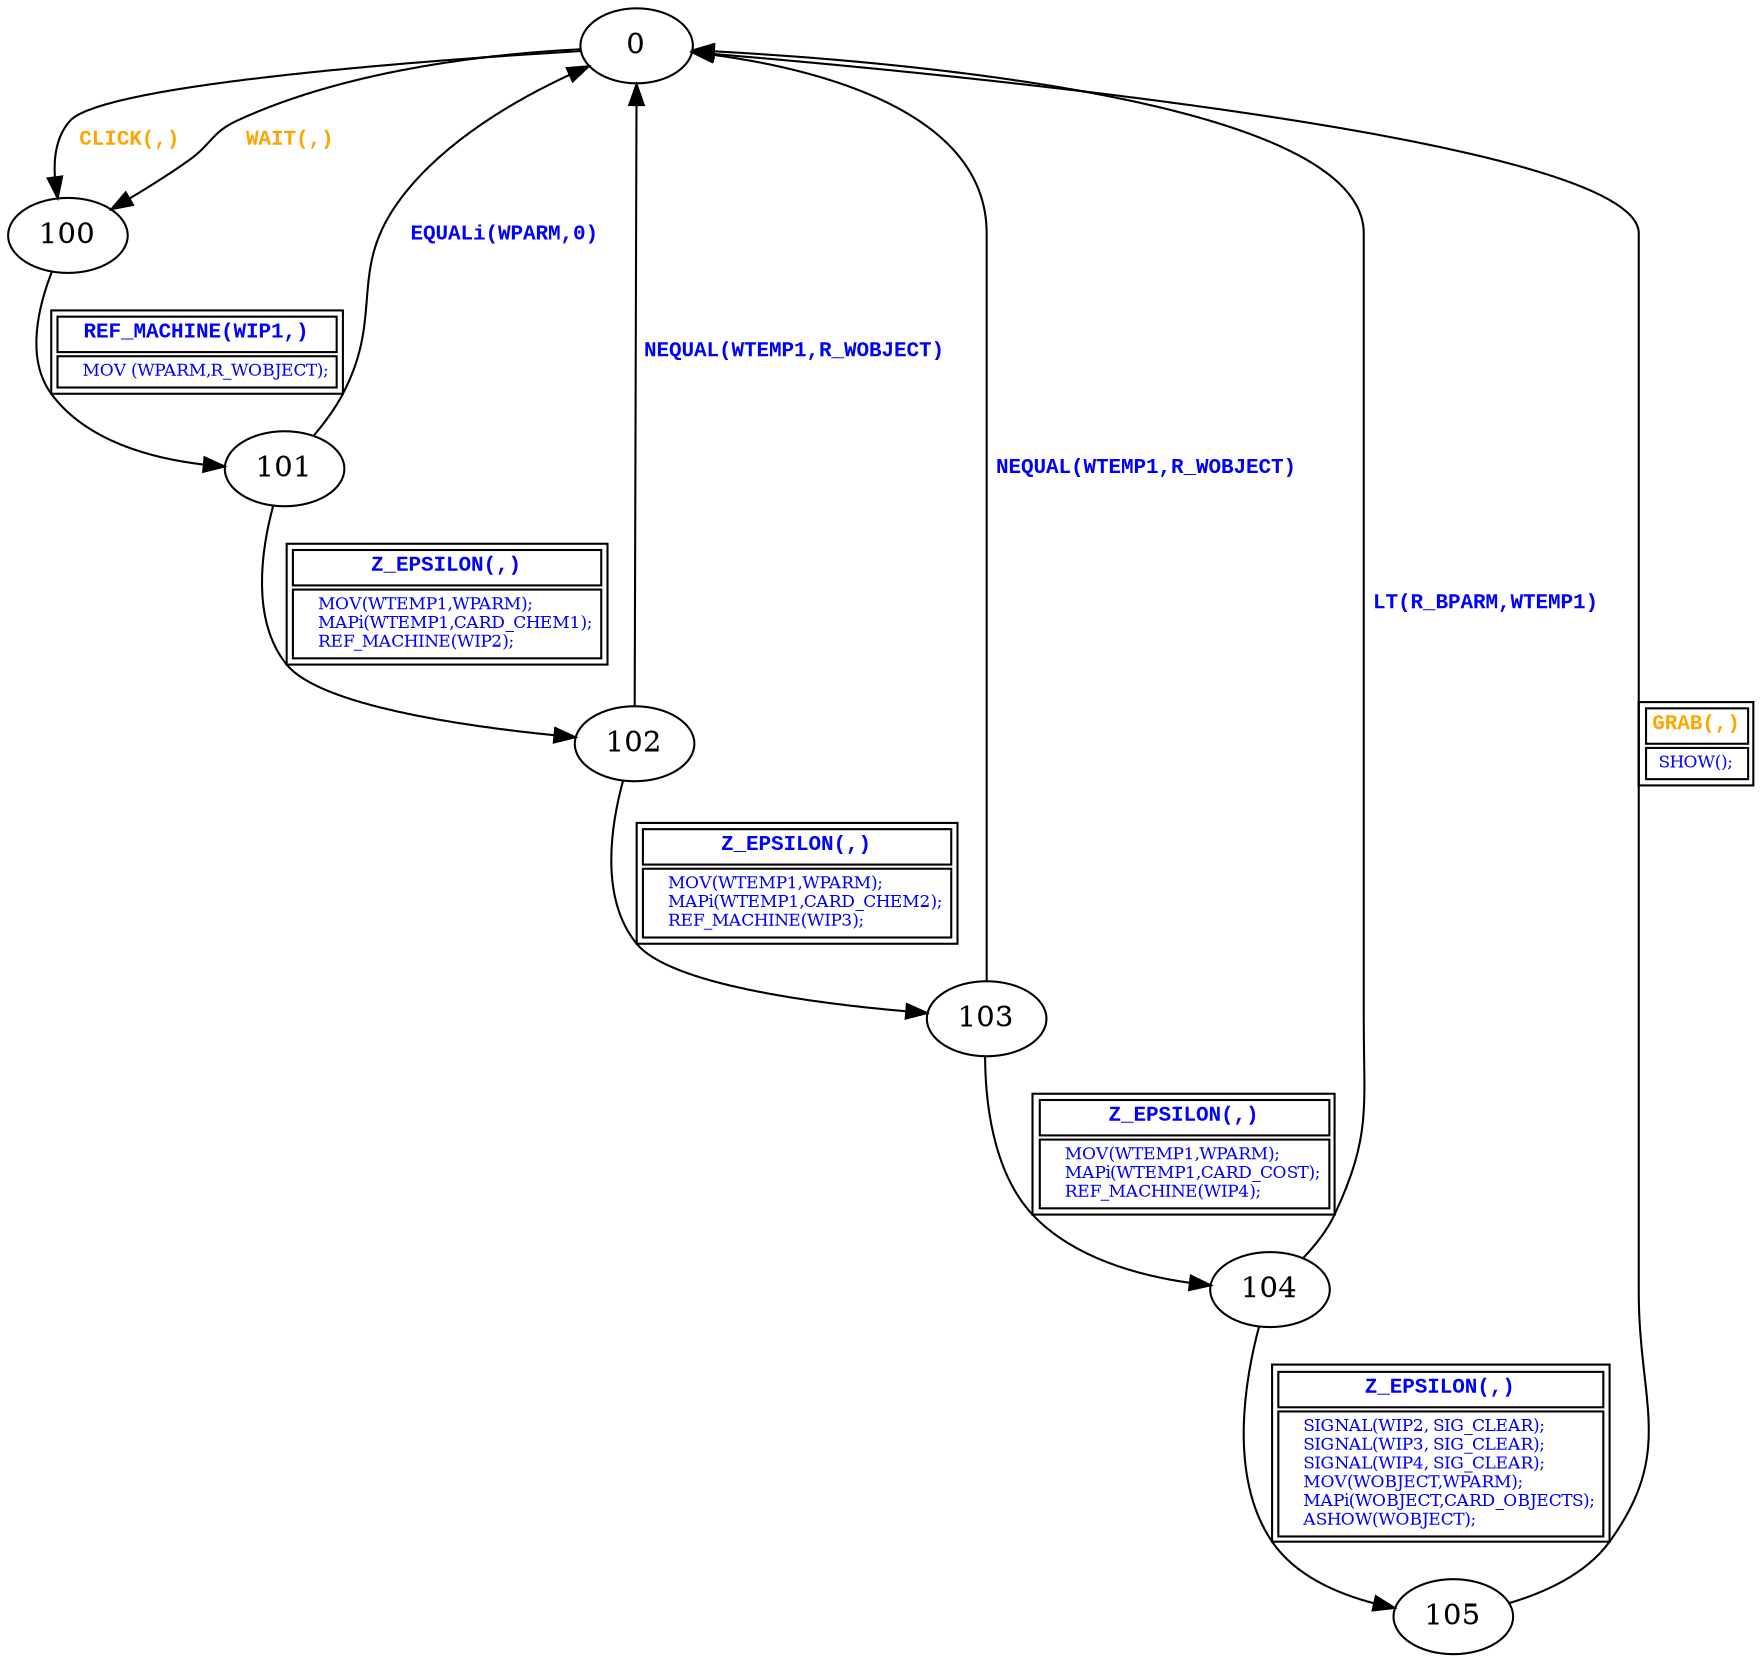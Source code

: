 digraph {
 node [shape=oval];
"0" -> "100"[fontcolor=orange, label=< <table border="0"><tr><td><font face="Courier New" point-size="10"><b>CLICK(,)<br align="left"/></b></font></td></tr>
</table>>];
"0" -> "100"[fontcolor=orange, label=< <table border="0"><tr><td><font face="Courier New" point-size="10"><b>WAIT(,)<br align="left"/></b></font></td></tr>
</table>>];
"100" -> "101"[fontcolor=blue, label=< <table border="1"><tr><td><font face="Courier New" point-size="10"><b>REF_MACHINE(WIP1,)<br align="left"/></b></font></td></tr>
<tr><td><font point-size="8" color ="blue">    MOV (WPARM,R_WOBJECT);<br align="left"/></font></td></tr></table>>];
"101" -> "0"[fontcolor=blue, label=< <table border="0"><tr><td><font face="Courier New" point-size="10"><b>EQUALi(WPARM,0)<br align="left"/></b></font></td></tr>
</table>>];
"101" -> "102"[fontcolor=blue, label=< <table border="1"><tr><td><font face="Courier New" point-size="10"><b>Z_EPSILON(,)<br align="left"/></b></font></td></tr>
<tr><td><font point-size="8" color ="blue">    MOV(WTEMP1,WPARM);<br align="left"/>    MAPi(WTEMP1,CARD_CHEM1);<br align="left"/>    REF_MACHINE(WIP2);<br align="left"/></font></td></tr></table>>];
"102" -> "0"[fontcolor=blue, label=< <table border="0"><tr><td><font face="Courier New" point-size="10"><b>NEQUAL(WTEMP1,R_WOBJECT)<br align="left"/></b></font></td></tr>
</table>>];
"102" -> "103"[fontcolor=blue, label=< <table border="1"><tr><td><font face="Courier New" point-size="10"><b>Z_EPSILON(,)<br align="left"/></b></font></td></tr>
<tr><td><font point-size="8" color ="blue">    MOV(WTEMP1,WPARM);<br align="left"/>    MAPi(WTEMP1,CARD_CHEM2);<br align="left"/>    REF_MACHINE(WIP3);<br align="left"/></font></td></tr></table>>];
"103" -> "0"[fontcolor=blue, label=< <table border="0"><tr><td><font face="Courier New" point-size="10"><b>NEQUAL(WTEMP1,R_WOBJECT)<br align="left"/></b></font></td></tr>
</table>>];
"103" -> "104"[fontcolor=blue, label=< <table border="1"><tr><td><font face="Courier New" point-size="10"><b>Z_EPSILON(,)<br align="left"/></b></font></td></tr>
<tr><td><font point-size="8" color ="blue">    MOV(WTEMP1,WPARM);<br align="left"/>    MAPi(WTEMP1,CARD_COST);<br align="left"/>    REF_MACHINE(WIP4);<br align="left"/></font></td></tr></table>>];
"104" -> "0"[fontcolor=blue, label=< <table border="0"><tr><td><font face="Courier New" point-size="10"><b>LT(R_BPARM,WTEMP1)<br align="left"/></b></font></td></tr>
</table>>];
"104" -> "105"[fontcolor=blue, label=< <table border="1"><tr><td><font face="Courier New" point-size="10"><b>Z_EPSILON(,)<br align="left"/></b></font></td></tr>
<tr><td><font point-size="8" color ="blue">    SIGNAL(WIP2, SIG_CLEAR);<br align="left"/>    SIGNAL(WIP3, SIG_CLEAR);<br align="left"/>    SIGNAL(WIP4, SIG_CLEAR);<br align="left"/>    MOV(WOBJECT,WPARM);<br align="left"/>    MAPi(WOBJECT,CARD_OBJECTS);<br align="left"/>    ASHOW(WOBJECT);<br align="left"/></font></td></tr></table>>];
"105" -> "0"[fontcolor=orange, label=< <table border="1"><tr><td><font face="Courier New" point-size="10"><b>GRAB(,)<br align="left"/></b></font></td></tr>
<tr><td><font point-size="8" color ="blue">SHOW();<br align="left"/></font></td></tr></table>>];
}
